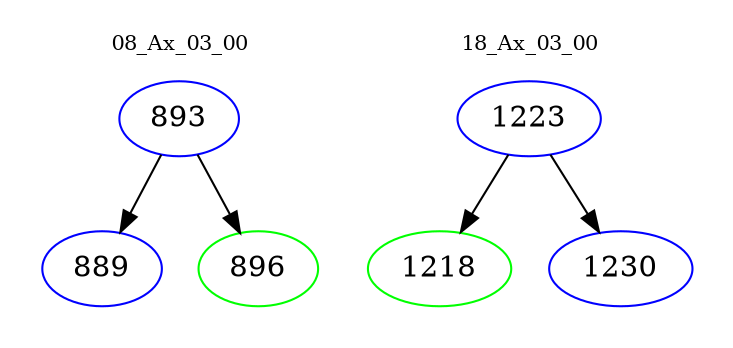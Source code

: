 digraph{
subgraph cluster_0 {
color = white
label = "08_Ax_03_00";
fontsize=10;
T0_893 [label="893", color="blue"]
T0_893 -> T0_889 [color="black"]
T0_889 [label="889", color="blue"]
T0_893 -> T0_896 [color="black"]
T0_896 [label="896", color="green"]
}
subgraph cluster_1 {
color = white
label = "18_Ax_03_00";
fontsize=10;
T1_1223 [label="1223", color="blue"]
T1_1223 -> T1_1218 [color="black"]
T1_1218 [label="1218", color="green"]
T1_1223 -> T1_1230 [color="black"]
T1_1230 [label="1230", color="blue"]
}
}
